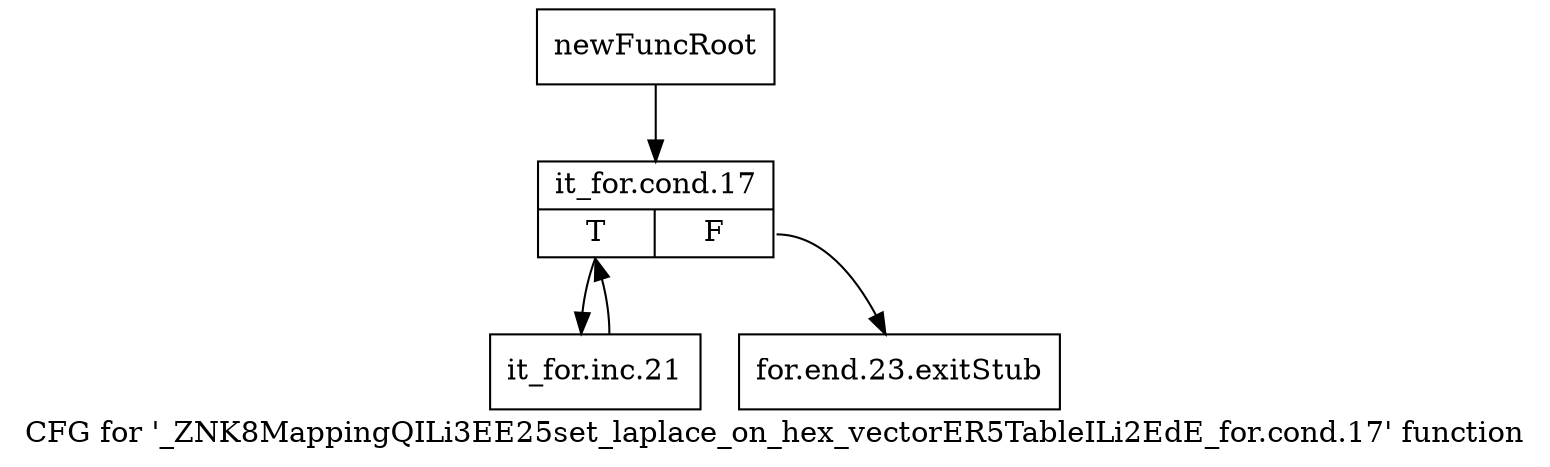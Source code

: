 digraph "CFG for '_ZNK8MappingQILi3EE25set_laplace_on_hex_vectorER5TableILi2EdE_for.cond.17' function" {
	label="CFG for '_ZNK8MappingQILi3EE25set_laplace_on_hex_vectorER5TableILi2EdE_for.cond.17' function";

	Node0x949e8b0 [shape=record,label="{newFuncRoot}"];
	Node0x949e8b0 -> Node0x949ed70;
	Node0x949e900 [shape=record,label="{for.end.23.exitStub}"];
	Node0x949ed70 [shape=record,label="{it_for.cond.17|{<s0>T|<s1>F}}"];
	Node0x949ed70:s0 -> Node0x949edc0;
	Node0x949ed70:s1 -> Node0x949e900;
	Node0x949edc0 [shape=record,label="{it_for.inc.21}"];
	Node0x949edc0 -> Node0x949ed70;
}
